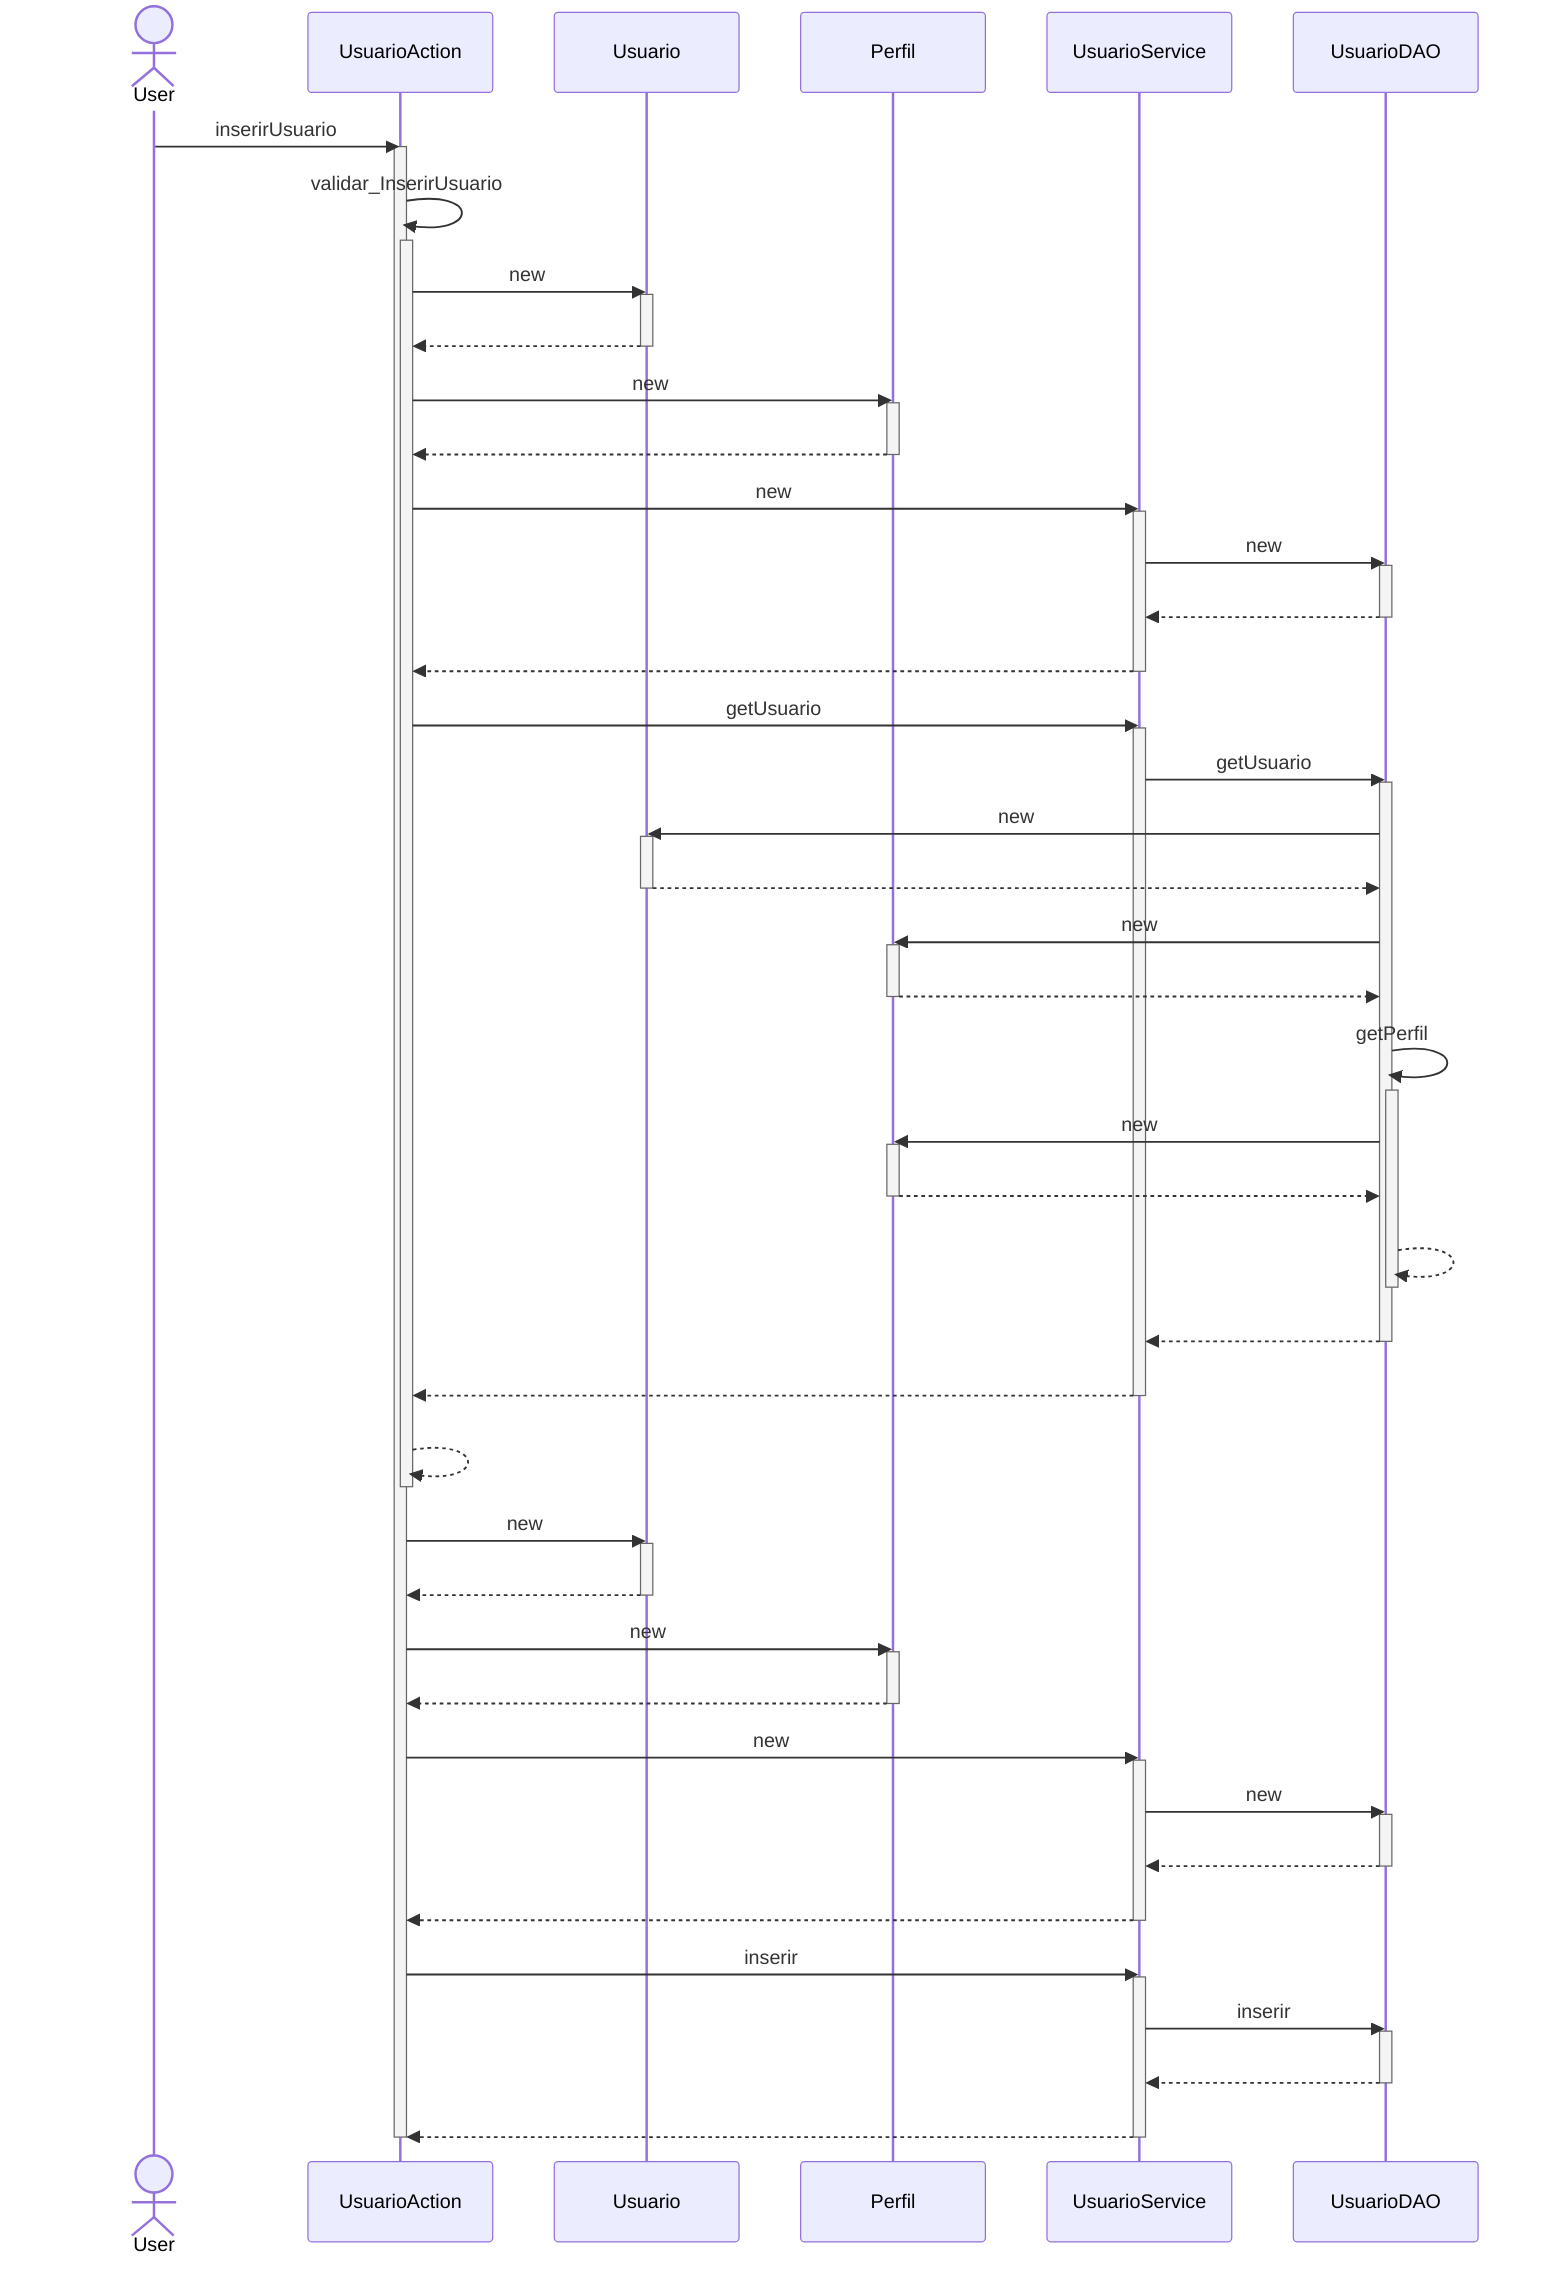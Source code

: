 sequenceDiagram
actor User
User ->> UsuarioAction : inserirUsuario
activate UsuarioAction
UsuarioAction ->> UsuarioAction : validar_InserirUsuario
activate UsuarioAction
UsuarioAction ->> Usuario : new
activate Usuario
Usuario -->> UsuarioAction : #32; 
deactivate Usuario
UsuarioAction ->> Perfil : new
activate Perfil
Perfil -->> UsuarioAction : #32; 
deactivate Perfil
UsuarioAction ->> UsuarioService : new
activate UsuarioService
UsuarioService ->> UsuarioDAO : new
activate UsuarioDAO
UsuarioDAO -->> UsuarioService : #32; 
deactivate UsuarioDAO
UsuarioService -->> UsuarioAction : #32; 
deactivate UsuarioService
UsuarioAction ->> UsuarioService : getUsuario
activate UsuarioService
UsuarioService ->> UsuarioDAO : getUsuario
activate UsuarioDAO
UsuarioDAO ->> Usuario : new
activate Usuario
Usuario -->> UsuarioDAO : #32; 
deactivate Usuario
UsuarioDAO ->> Perfil : new
activate Perfil
Perfil -->> UsuarioDAO : #32; 
deactivate Perfil
UsuarioDAO ->> UsuarioDAO : getPerfil
activate UsuarioDAO
UsuarioDAO ->> Perfil : new
activate Perfil
Perfil -->> UsuarioDAO : #32; 
deactivate Perfil
UsuarioDAO -->> UsuarioDAO : #32; 
deactivate UsuarioDAO
UsuarioDAO -->> UsuarioService : #32; 
deactivate UsuarioDAO
UsuarioService -->> UsuarioAction : #32; 
deactivate UsuarioService
UsuarioAction -->> UsuarioAction : #32; 
deactivate UsuarioAction
UsuarioAction ->> Usuario : new
activate Usuario
Usuario -->> UsuarioAction : #32; 
deactivate Usuario
UsuarioAction ->> Perfil : new
activate Perfil
Perfil -->> UsuarioAction : #32; 
deactivate Perfil
UsuarioAction ->> UsuarioService : new
activate UsuarioService
UsuarioService ->> UsuarioDAO : new
activate UsuarioDAO
UsuarioDAO -->> UsuarioService : #32; 
deactivate UsuarioDAO
UsuarioService -->> UsuarioAction : #32; 
deactivate UsuarioService
UsuarioAction ->> UsuarioService : inserir
activate UsuarioService
UsuarioService ->> UsuarioDAO : inserir
activate UsuarioDAO
UsuarioDAO -->> UsuarioService : #32; 
deactivate UsuarioDAO
UsuarioService -->> UsuarioAction : #32; 
deactivate UsuarioService
deactivate UsuarioAction